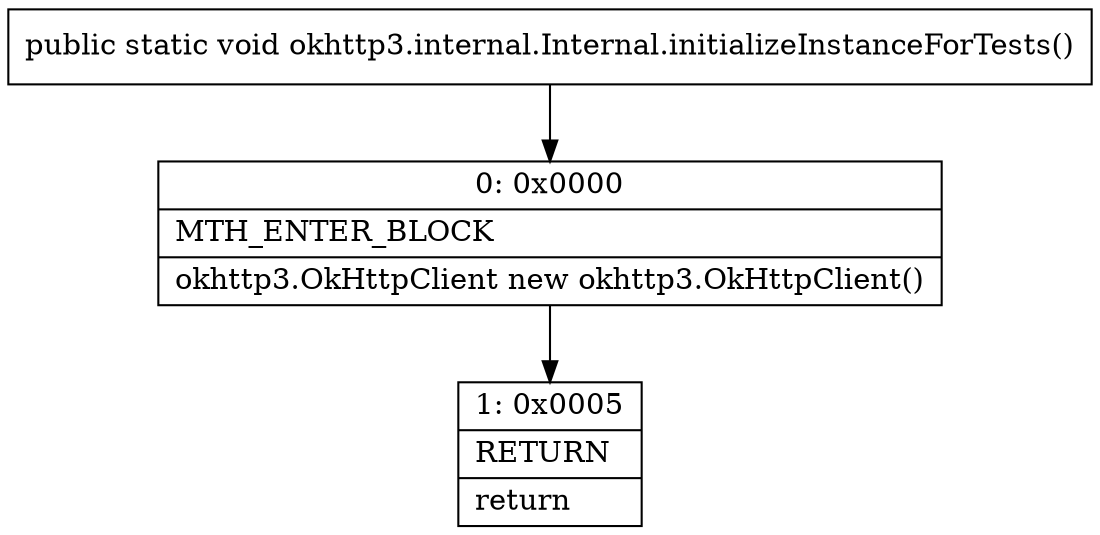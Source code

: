 digraph "CFG forokhttp3.internal.Internal.initializeInstanceForTests()V" {
Node_0 [shape=record,label="{0\:\ 0x0000|MTH_ENTER_BLOCK\l|okhttp3.OkHttpClient new okhttp3.OkHttpClient()\l}"];
Node_1 [shape=record,label="{1\:\ 0x0005|RETURN\l|return\l}"];
MethodNode[shape=record,label="{public static void okhttp3.internal.Internal.initializeInstanceForTests() }"];
MethodNode -> Node_0;
Node_0 -> Node_1;
}

